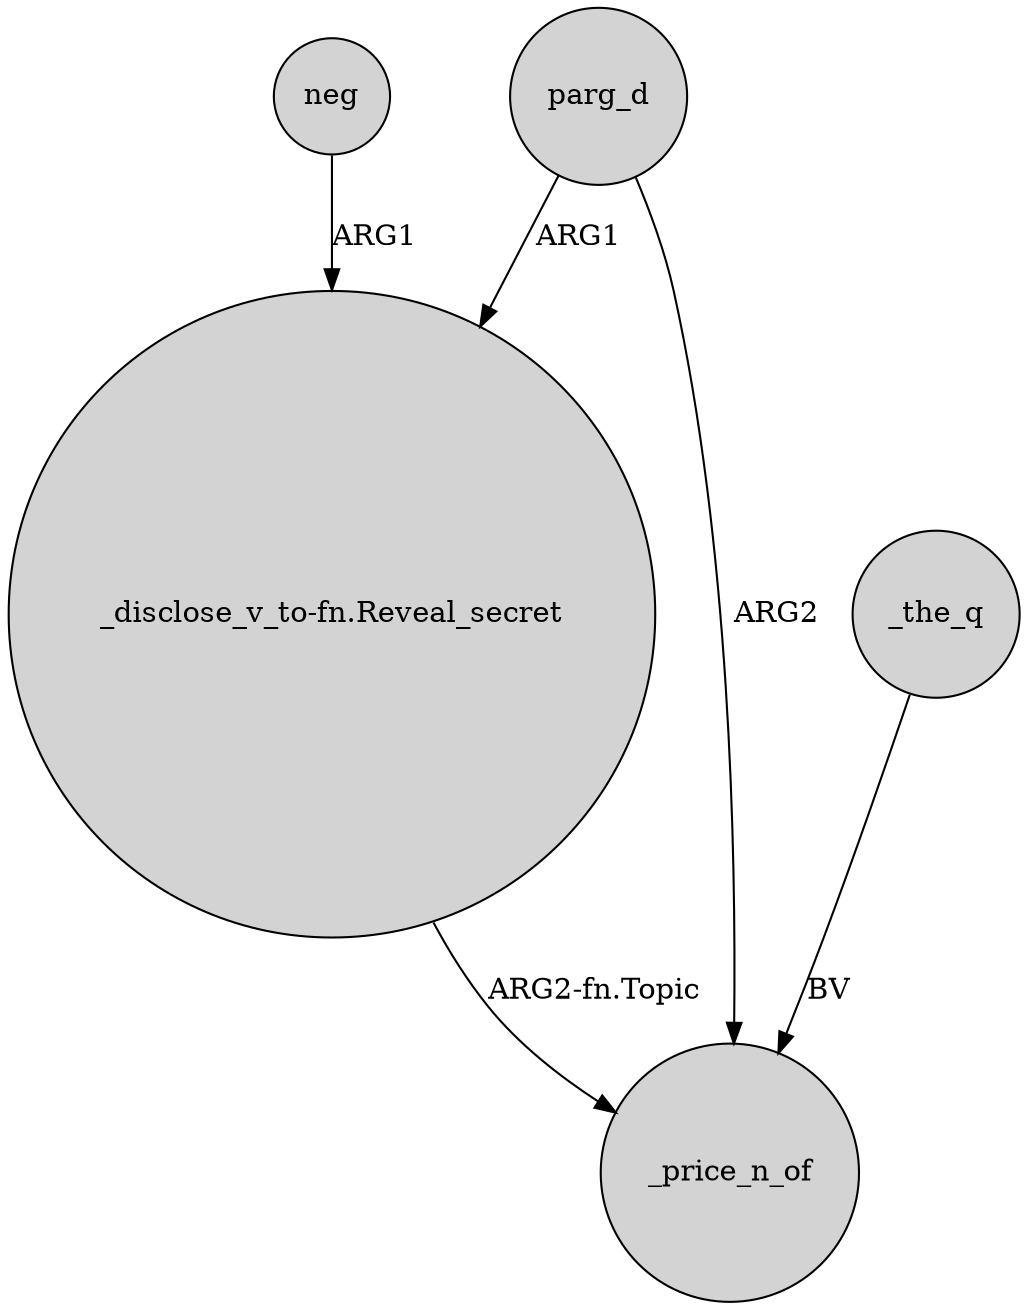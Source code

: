 digraph {
	node [shape=circle style=filled]
	neg -> "_disclose_v_to-fn.Reveal_secret" [label=ARG1]
	parg_d -> _price_n_of [label=ARG2]
	_the_q -> _price_n_of [label=BV]
	"_disclose_v_to-fn.Reveal_secret" -> _price_n_of [label="ARG2-fn.Topic"]
	parg_d -> "_disclose_v_to-fn.Reveal_secret" [label=ARG1]
}
